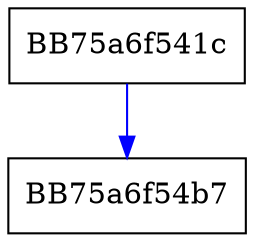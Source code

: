 digraph FpLowFiCacheInit {
  node [shape="box"];
  graph [splines=ortho];
  BB75a6f541c -> BB75a6f54b7 [color="blue"];
}